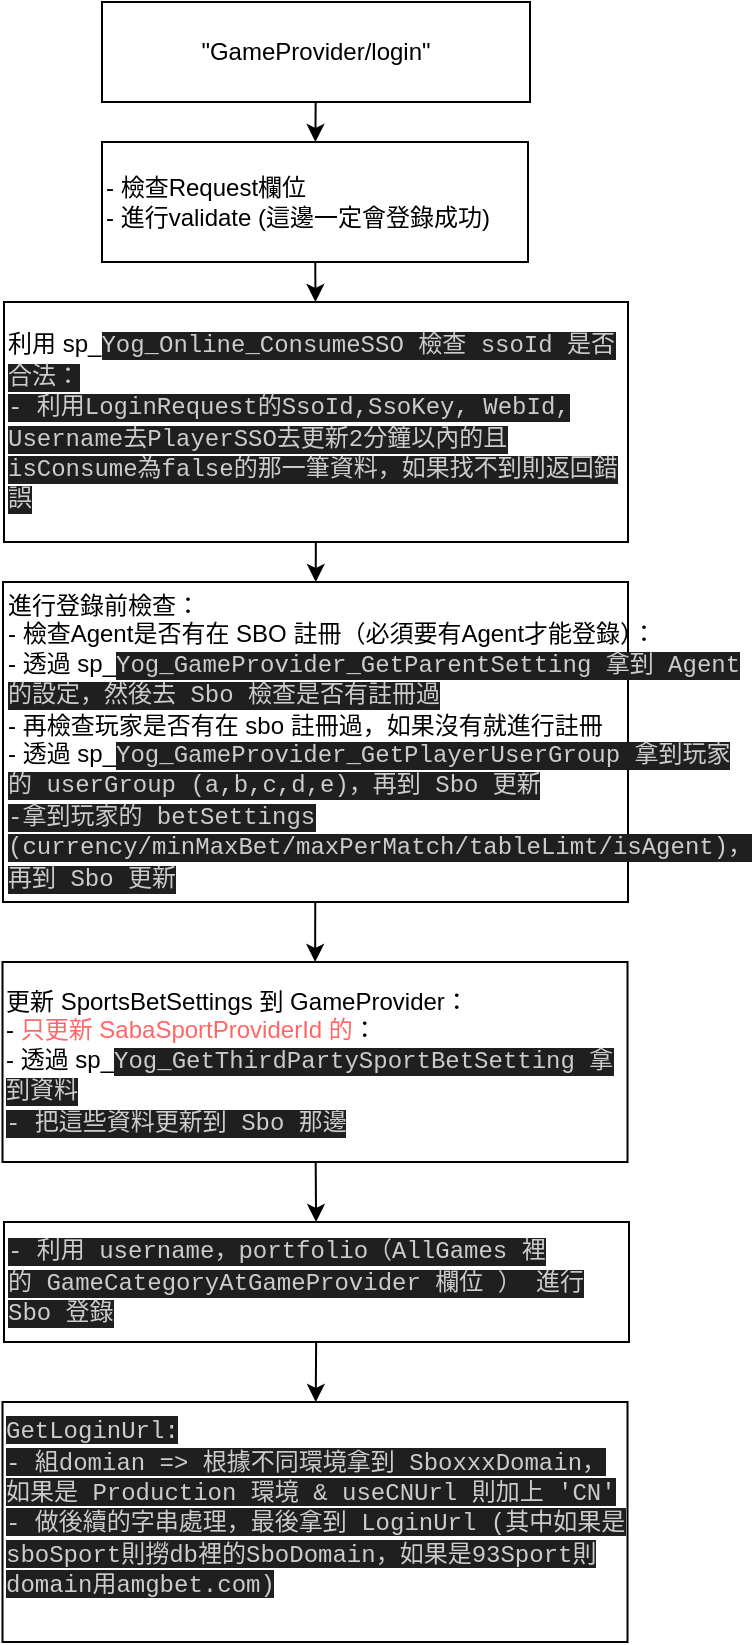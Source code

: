 <mxfile>
    <diagram id="fuiZrLNu7-J3OyhK1jVZ" name="Page-1">
        <mxGraphModel dx="1002" dy="571" grid="1" gridSize="10" guides="1" tooltips="1" connect="1" arrows="1" fold="1" page="1" pageScale="1" pageWidth="827" pageHeight="1169" math="0" shadow="0">
            <root>
                <mxCell id="0"/>
                <mxCell id="1" parent="0"/>
                <mxCell id="4" value="" style="edgeStyle=none;html=1;" parent="1" source="2" target="3" edge="1">
                    <mxGeometry relative="1" as="geometry"/>
                </mxCell>
                <mxCell id="2" value="&quot;GameProvider/login&quot;" style="whiteSpace=wrap;html=1;rounded=0;" parent="1" vertex="1">
                    <mxGeometry x="277" y="40" width="214" height="50" as="geometry"/>
                </mxCell>
                <mxCell id="6" value="" style="edgeStyle=none;html=1;" parent="1" source="3" target="5" edge="1">
                    <mxGeometry relative="1" as="geometry"/>
                </mxCell>
                <mxCell id="3" value="- 檢查Request欄位&lt;br&gt;- 進行validate (這邊一定會登錄成功)" style="whiteSpace=wrap;html=1;rounded=0;align=left;" parent="1" vertex="1">
                    <mxGeometry x="277" y="110" width="213" height="60" as="geometry"/>
                </mxCell>
                <mxCell id="8" value="" style="edgeStyle=none;html=1;fontSize=12;" parent="1" source="5" target="7" edge="1">
                    <mxGeometry relative="1" as="geometry"/>
                </mxCell>
                <mxCell id="5" value="利用 sp_&lt;span style=&quot;background-color: rgb(31, 31, 31); color: rgb(204, 204, 204); font-family: Consolas, &amp;quot;Courier New&amp;quot;, monospace;&quot;&gt;&lt;font style=&quot;font-size: 12px;&quot;&gt;Yog_Online_ConsumeSSO 檢查 ssoId 是否合法：&lt;br&gt;-&amp;nbsp;&lt;/font&gt;&lt;/span&gt;&lt;font style=&quot;font-size: 12px;&quot;&gt;&lt;span style=&quot;background-color: rgb(31, 31, 31); color: rgb(204, 204, 204); font-family: Consolas, &amp;quot;Courier New&amp;quot;, monospace;&quot;&gt;利用LoginRequest的SsoId,&lt;/span&gt;&lt;span style=&quot;background-color: rgb(31, 31, 31); color: rgb(204, 204, 204); font-family: Consolas, &amp;quot;Courier New&amp;quot;, monospace;&quot;&gt;SsoKey&lt;/span&gt;&lt;span style=&quot;background-color: rgb(31, 31, 31); color: rgb(204, 204, 204); font-family: Consolas, &amp;quot;Courier New&amp;quot;, monospace;&quot;&gt;, &lt;/span&gt;&lt;span style=&quot;background-color: rgb(31, 31, 31); color: rgb(204, 204, 204); font-family: Consolas, &amp;quot;Courier New&amp;quot;, monospace;&quot;&gt;WebId&lt;/span&gt;&lt;span style=&quot;background-color: rgb(31, 31, 31); color: rgb(204, 204, 204); font-family: Consolas, &amp;quot;Courier New&amp;quot;, monospace;&quot;&gt;, Username去PlayerSSO去更新2分鐘以內的且isConsume為false的那一筆資料&lt;/span&gt;&lt;/font&gt;&lt;font style=&quot;font-size: 12px;&quot;&gt;&lt;span style=&quot;background-color: rgb(31, 31, 31); color: rgb(204, 204, 204); font-family: Consolas, &amp;quot;Courier New&amp;quot;, monospace;&quot;&gt;，如果找不到則返回錯誤&lt;/span&gt;&lt;/font&gt;" style="whiteSpace=wrap;html=1;rounded=0;align=left;" parent="1" vertex="1">
                    <mxGeometry x="228" y="190" width="312" height="120" as="geometry"/>
                </mxCell>
                <mxCell id="10" value="" style="edgeStyle=none;html=1;fontSize=12;" parent="1" source="7" target="9" edge="1">
                    <mxGeometry relative="1" as="geometry"/>
                </mxCell>
                <mxCell id="7" value="進行登錄前檢查：&lt;br&gt;- 檢查Agent是否有在 SBO 註冊（必須要有Agent才能登錄）：&lt;br&gt;- 透過 sp_&lt;font style=&quot;font-size: 12px;&quot;&gt;&lt;span style=&quot;background-color: rgb(31, 31, 31); color: rgb(204, 204, 204); font-family: Consolas, &amp;quot;Courier New&amp;quot;, monospace;&quot;&gt;Yog_GameProvider_GetParentSetting 拿到 Agent 的設定，然後去 Sbo 檢查是否有註冊過&lt;br&gt;&lt;/span&gt;- 再檢查玩家是否有在 sbo 註冊過，如果沒有就進行註冊&lt;br&gt;- 透過 sp_&lt;/font&gt;&lt;span style=&quot;background-color: rgb(31, 31, 31); color: rgb(204, 204, 204); font-family: Consolas, &amp;quot;Courier New&amp;quot;, monospace;&quot;&gt;&lt;font style=&quot;font-size: 12px;&quot;&gt;Yog_GameProvider_GetPlayerUserGroup 拿到玩家的 userGroup (a,b,c,d,e)，再到 Sbo 更新&lt;br&gt;-拿到玩家的 betSettings (currency/minMaxBet/maxPerMatch/tableLimt/isAgent)，再到 Sbo 更新&lt;br&gt;&lt;/font&gt;&lt;/span&gt;" style="whiteSpace=wrap;html=1;rounded=0;align=left;" parent="1" vertex="1">
                    <mxGeometry x="227.5" y="330" width="312.5" height="160" as="geometry"/>
                </mxCell>
                <mxCell id="12" value="" style="edgeStyle=none;html=1;fontSize=12;" parent="1" source="9" target="11" edge="1">
                    <mxGeometry relative="1" as="geometry"/>
                </mxCell>
                <mxCell id="9" value="更新 SportsBetSettings 到 GameProvider：&lt;br&gt;- &lt;font color=&quot;#ff6666&quot;&gt;只更新 SabaSportProviderId&amp;nbsp;的&lt;/font&gt;：&lt;br&gt;&lt;font style=&quot;font-size: 12px;&quot;&gt;- 透過 sp_&lt;/font&gt;&lt;span style=&quot;background-color: rgb(31, 31, 31); color: rgb(204, 204, 204); font-family: Consolas, &amp;quot;Courier New&amp;quot;, monospace;&quot;&gt;&lt;font style=&quot;font-size: 12px;&quot;&gt;Yog_GetThirdPartySportBetSetting 拿到資料&lt;br&gt;- 把這些資料更新到 Sbo 那邊&lt;br&gt;&lt;/font&gt;&lt;/span&gt;" style="whiteSpace=wrap;html=1;rounded=0;align=left;" parent="1" vertex="1">
                    <mxGeometry x="227.25" y="520" width="312.5" height="100" as="geometry"/>
                </mxCell>
                <mxCell id="16" value="" style="edgeStyle=none;html=1;fontSize=12;fontColor=#FF6666;" parent="1" source="11" target="15" edge="1">
                    <mxGeometry relative="1" as="geometry"/>
                </mxCell>
                <mxCell id="11" value="&lt;span style=&quot;background-color: rgb(31, 31, 31); color: rgb(204, 204, 204); font-family: Consolas, &amp;quot;Courier New&amp;quot;, monospace;&quot;&gt;&lt;font style=&quot;font-size: 12px;&quot;&gt;- 利用 username，portfolio（AllGames 裡的&amp;nbsp;&lt;/font&gt;&lt;/span&gt;&lt;span style=&quot;background-color: rgb(31, 31, 31); color: rgb(204, 204, 204); font-family: Consolas, &amp;quot;Courier New&amp;quot;, monospace;&quot;&gt;&lt;font style=&quot;font-size: 12px;&quot;&gt;GameCategoryAtGameProvider 欄位&lt;/font&gt;&lt;/span&gt;&lt;span style=&quot;background-color: rgb(31, 31, 31); color: rgb(204, 204, 204); font-family: Consolas, &amp;quot;Courier New&amp;quot;, monospace;&quot;&gt;&amp;nbsp;） 進行 Sbo 登錄&lt;/span&gt;&lt;span style=&quot;background-color: rgb(31, 31, 31); color: rgb(204, 204, 204); font-family: Consolas, &amp;quot;Courier New&amp;quot;, monospace;&quot;&gt;&lt;font style=&quot;font-size: 12px;&quot;&gt;&lt;br&gt;&lt;/font&gt;&lt;/span&gt;" style="whiteSpace=wrap;html=1;rounded=0;align=left;" parent="1" vertex="1">
                    <mxGeometry x="228" y="650" width="312.5" height="60" as="geometry"/>
                </mxCell>
                <mxCell id="15" value="&lt;span style=&quot;background-color: rgb(31, 31, 31);&quot;&gt;&lt;font style=&quot;&quot;&gt;&lt;font face=&quot;Consolas, Courier New, monospace&quot; color=&quot;#cccccc&quot;&gt;GetLoginUrl:&lt;/font&gt;&lt;br&gt;&lt;font face=&quot;Consolas, Courier New, monospace&quot; color=&quot;#cccccc&quot;&gt;- 組domian =&amp;gt; 根據不同環境拿到 SboxxxDomain，如果是 Production 環境 &amp;amp; useCNUrl 則加上 'CN'&lt;br&gt;- 做後續的字串處理，最後拿到 LoginUrl (其中如果是sboSport則撈db裡的SboDomain，如果是93Sport則domain用amgbet.com)&lt;br&gt;&lt;/font&gt;&lt;br&gt;&lt;/font&gt;&lt;/span&gt;" style="whiteSpace=wrap;html=1;rounded=0;align=left;" parent="1" vertex="1">
                    <mxGeometry x="227.25" y="740" width="312.5" height="120" as="geometry"/>
                </mxCell>
            </root>
        </mxGraphModel>
    </diagram>
</mxfile>